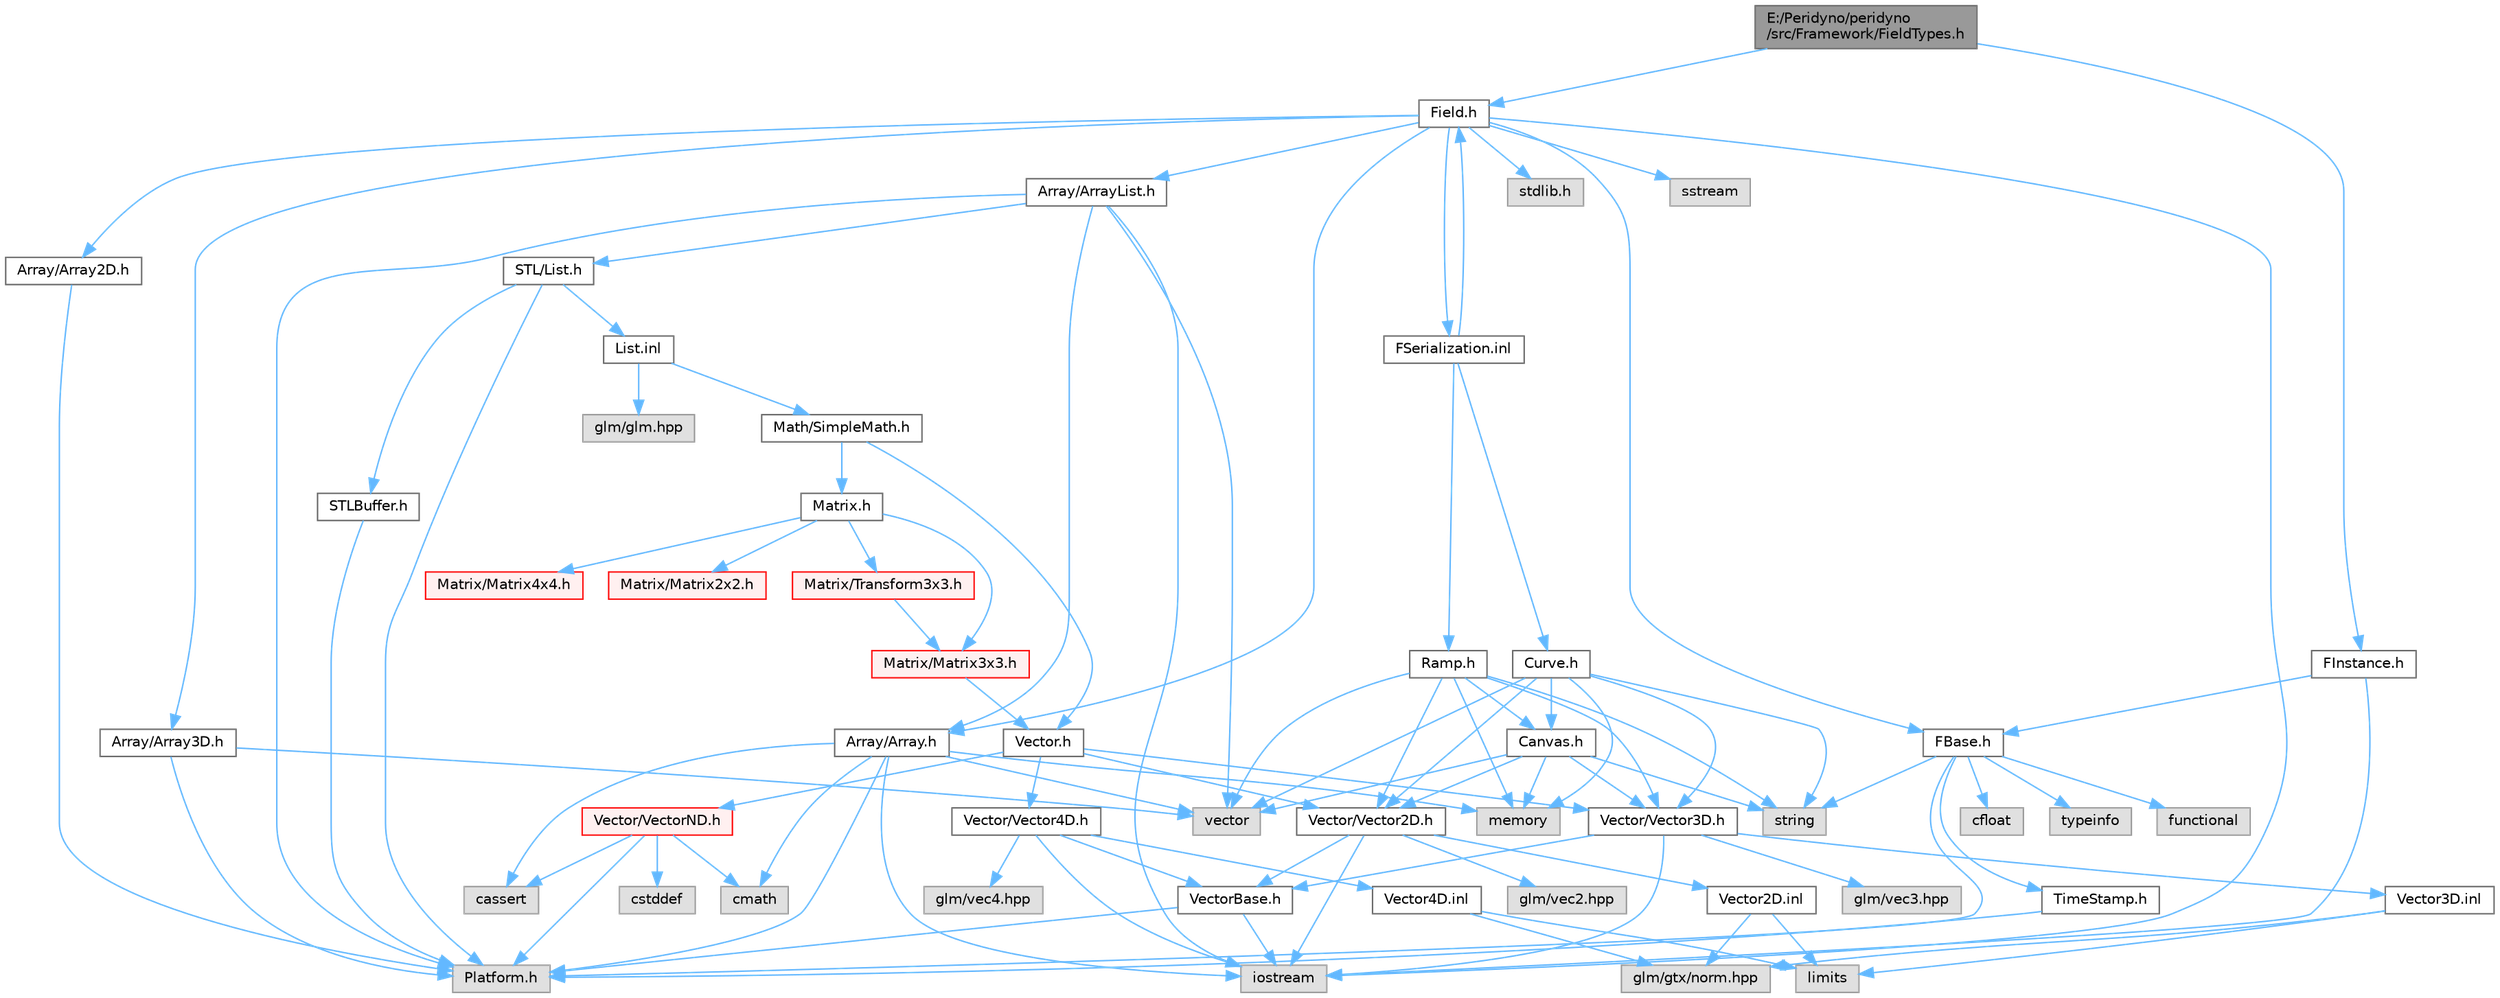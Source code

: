 digraph "E:/Peridyno/peridyno/src/Framework/FieldTypes.h"
{
 // LATEX_PDF_SIZE
  bgcolor="transparent";
  edge [fontname=Helvetica,fontsize=10,labelfontname=Helvetica,labelfontsize=10];
  node [fontname=Helvetica,fontsize=10,shape=box,height=0.2,width=0.4];
  Node1 [id="Node000001",label="E:/Peridyno/peridyno\l/src/Framework/FieldTypes.h",height=0.2,width=0.4,color="gray40", fillcolor="grey60", style="filled", fontcolor="black",tooltip=" "];
  Node1 -> Node2 [id="edge1_Node000001_Node000002",color="steelblue1",style="solid",tooltip=" "];
  Node2 [id="Node000002",label="Field.h",height=0.2,width=0.4,color="grey40", fillcolor="white", style="filled",URL="$_field_8h.html",tooltip=" "];
  Node2 -> Node3 [id="edge2_Node000002_Node000003",color="steelblue1",style="solid",tooltip=" "];
  Node3 [id="Node000003",label="iostream",height=0.2,width=0.4,color="grey60", fillcolor="#E0E0E0", style="filled",tooltip=" "];
  Node2 -> Node4 [id="edge3_Node000002_Node000004",color="steelblue1",style="solid",tooltip=" "];
  Node4 [id="Node000004",label="stdlib.h",height=0.2,width=0.4,color="grey60", fillcolor="#E0E0E0", style="filled",tooltip=" "];
  Node2 -> Node5 [id="edge4_Node000002_Node000005",color="steelblue1",style="solid",tooltip=" "];
  Node5 [id="Node000005",label="sstream",height=0.2,width=0.4,color="grey60", fillcolor="#E0E0E0", style="filled",tooltip=" "];
  Node2 -> Node6 [id="edge5_Node000002_Node000006",color="steelblue1",style="solid",tooltip=" "];
  Node6 [id="Node000006",label="FBase.h",height=0.2,width=0.4,color="grey40", fillcolor="white", style="filled",URL="$_f_base_8h.html",tooltip=" "];
  Node6 -> Node7 [id="edge6_Node000006_Node000007",color="steelblue1",style="solid",tooltip=" "];
  Node7 [id="Node000007",label="Platform.h",height=0.2,width=0.4,color="grey60", fillcolor="#E0E0E0", style="filled",tooltip=" "];
  Node6 -> Node8 [id="edge7_Node000006_Node000008",color="steelblue1",style="solid",tooltip=" "];
  Node8 [id="Node000008",label="TimeStamp.h",height=0.2,width=0.4,color="grey40", fillcolor="white", style="filled",URL="$_time_stamp_8h.html",tooltip=" "];
  Node8 -> Node7 [id="edge8_Node000008_Node000007",color="steelblue1",style="solid",tooltip=" "];
  Node6 -> Node9 [id="edge9_Node000006_Node000009",color="steelblue1",style="solid",tooltip=" "];
  Node9 [id="Node000009",label="typeinfo",height=0.2,width=0.4,color="grey60", fillcolor="#E0E0E0", style="filled",tooltip=" "];
  Node6 -> Node10 [id="edge10_Node000006_Node000010",color="steelblue1",style="solid",tooltip=" "];
  Node10 [id="Node000010",label="string",height=0.2,width=0.4,color="grey60", fillcolor="#E0E0E0", style="filled",tooltip=" "];
  Node6 -> Node11 [id="edge11_Node000006_Node000011",color="steelblue1",style="solid",tooltip=" "];
  Node11 [id="Node000011",label="functional",height=0.2,width=0.4,color="grey60", fillcolor="#E0E0E0", style="filled",tooltip=" "];
  Node6 -> Node12 [id="edge12_Node000006_Node000012",color="steelblue1",style="solid",tooltip=" "];
  Node12 [id="Node000012",label="cfloat",height=0.2,width=0.4,color="grey60", fillcolor="#E0E0E0", style="filled",tooltip=" "];
  Node2 -> Node13 [id="edge13_Node000002_Node000013",color="steelblue1",style="solid",tooltip=" "];
  Node13 [id="Node000013",label="Array/Array.h",height=0.2,width=0.4,color="grey40", fillcolor="white", style="filled",URL="$_array_8h.html",tooltip=" "];
  Node13 -> Node7 [id="edge14_Node000013_Node000007",color="steelblue1",style="solid",tooltip=" "];
  Node13 -> Node14 [id="edge15_Node000013_Node000014",color="steelblue1",style="solid",tooltip=" "];
  Node14 [id="Node000014",label="cassert",height=0.2,width=0.4,color="grey60", fillcolor="#E0E0E0", style="filled",tooltip=" "];
  Node13 -> Node15 [id="edge16_Node000013_Node000015",color="steelblue1",style="solid",tooltip=" "];
  Node15 [id="Node000015",label="vector",height=0.2,width=0.4,color="grey60", fillcolor="#E0E0E0", style="filled",tooltip=" "];
  Node13 -> Node3 [id="edge17_Node000013_Node000003",color="steelblue1",style="solid",tooltip=" "];
  Node13 -> Node16 [id="edge18_Node000013_Node000016",color="steelblue1",style="solid",tooltip=" "];
  Node16 [id="Node000016",label="memory",height=0.2,width=0.4,color="grey60", fillcolor="#E0E0E0", style="filled",tooltip=" "];
  Node13 -> Node17 [id="edge19_Node000013_Node000017",color="steelblue1",style="solid",tooltip=" "];
  Node17 [id="Node000017",label="cmath",height=0.2,width=0.4,color="grey60", fillcolor="#E0E0E0", style="filled",tooltip=" "];
  Node2 -> Node18 [id="edge20_Node000002_Node000018",color="steelblue1",style="solid",tooltip=" "];
  Node18 [id="Node000018",label="Array/Array2D.h",height=0.2,width=0.4,color="grey40", fillcolor="white", style="filled",URL="$_array2_d_8h.html",tooltip=" "];
  Node18 -> Node7 [id="edge21_Node000018_Node000007",color="steelblue1",style="solid",tooltip=" "];
  Node2 -> Node19 [id="edge22_Node000002_Node000019",color="steelblue1",style="solid",tooltip=" "];
  Node19 [id="Node000019",label="Array/Array3D.h",height=0.2,width=0.4,color="grey40", fillcolor="white", style="filled",URL="$_array3_d_8h.html",tooltip=" "];
  Node19 -> Node7 [id="edge23_Node000019_Node000007",color="steelblue1",style="solid",tooltip=" "];
  Node19 -> Node15 [id="edge24_Node000019_Node000015",color="steelblue1",style="solid",tooltip=" "];
  Node2 -> Node20 [id="edge25_Node000002_Node000020",color="steelblue1",style="solid",tooltip=" "];
  Node20 [id="Node000020",label="Array/ArrayList.h",height=0.2,width=0.4,color="grey40", fillcolor="white", style="filled",URL="$_array_list_8h.html",tooltip=" "];
  Node20 -> Node15 [id="edge26_Node000020_Node000015",color="steelblue1",style="solid",tooltip=" "];
  Node20 -> Node3 [id="edge27_Node000020_Node000003",color="steelblue1",style="solid",tooltip=" "];
  Node20 -> Node7 [id="edge28_Node000020_Node000007",color="steelblue1",style="solid",tooltip=" "];
  Node20 -> Node21 [id="edge29_Node000020_Node000021",color="steelblue1",style="solid",tooltip=" "];
  Node21 [id="Node000021",label="STL/List.h",height=0.2,width=0.4,color="grey40", fillcolor="white", style="filled",URL="$_list_8h.html",tooltip=" "];
  Node21 -> Node7 [id="edge30_Node000021_Node000007",color="steelblue1",style="solid",tooltip=" "];
  Node21 -> Node22 [id="edge31_Node000021_Node000022",color="steelblue1",style="solid",tooltip=" "];
  Node22 [id="Node000022",label="STLBuffer.h",height=0.2,width=0.4,color="grey40", fillcolor="white", style="filled",URL="$_s_t_l_buffer_8h.html",tooltip=" "];
  Node22 -> Node7 [id="edge32_Node000022_Node000007",color="steelblue1",style="solid",tooltip=" "];
  Node21 -> Node23 [id="edge33_Node000021_Node000023",color="steelblue1",style="solid",tooltip=" "];
  Node23 [id="Node000023",label="List.inl",height=0.2,width=0.4,color="grey40", fillcolor="white", style="filled",URL="$_list_8inl.html",tooltip=" "];
  Node23 -> Node24 [id="edge34_Node000023_Node000024",color="steelblue1",style="solid",tooltip=" "];
  Node24 [id="Node000024",label="Math/SimpleMath.h",height=0.2,width=0.4,color="grey40", fillcolor="white", style="filled",URL="$_simple_math_8h.html",tooltip=" "];
  Node24 -> Node25 [id="edge35_Node000024_Node000025",color="steelblue1",style="solid",tooltip=" "];
  Node25 [id="Node000025",label="Vector.h",height=0.2,width=0.4,color="grey40", fillcolor="white", style="filled",URL="$_vector_8h.html",tooltip=" "];
  Node25 -> Node26 [id="edge36_Node000025_Node000026",color="steelblue1",style="solid",tooltip=" "];
  Node26 [id="Node000026",label="Vector/Vector2D.h",height=0.2,width=0.4,color="grey40", fillcolor="white", style="filled",URL="$_vector2_d_8h.html",tooltip=" "];
  Node26 -> Node27 [id="edge37_Node000026_Node000027",color="steelblue1",style="solid",tooltip=" "];
  Node27 [id="Node000027",label="glm/vec2.hpp",height=0.2,width=0.4,color="grey60", fillcolor="#E0E0E0", style="filled",tooltip=" "];
  Node26 -> Node3 [id="edge38_Node000026_Node000003",color="steelblue1",style="solid",tooltip=" "];
  Node26 -> Node28 [id="edge39_Node000026_Node000028",color="steelblue1",style="solid",tooltip=" "];
  Node28 [id="Node000028",label="VectorBase.h",height=0.2,width=0.4,color="grey40", fillcolor="white", style="filled",URL="$_vector_base_8h.html",tooltip=" "];
  Node28 -> Node3 [id="edge40_Node000028_Node000003",color="steelblue1",style="solid",tooltip=" "];
  Node28 -> Node7 [id="edge41_Node000028_Node000007",color="steelblue1",style="solid",tooltip=" "];
  Node26 -> Node29 [id="edge42_Node000026_Node000029",color="steelblue1",style="solid",tooltip=" "];
  Node29 [id="Node000029",label="Vector2D.inl",height=0.2,width=0.4,color="grey40", fillcolor="white", style="filled",URL="$_vector2_d_8inl.html",tooltip=" "];
  Node29 -> Node30 [id="edge43_Node000029_Node000030",color="steelblue1",style="solid",tooltip=" "];
  Node30 [id="Node000030",label="limits",height=0.2,width=0.4,color="grey60", fillcolor="#E0E0E0", style="filled",tooltip=" "];
  Node29 -> Node31 [id="edge44_Node000029_Node000031",color="steelblue1",style="solid",tooltip=" "];
  Node31 [id="Node000031",label="glm/gtx/norm.hpp",height=0.2,width=0.4,color="grey60", fillcolor="#E0E0E0", style="filled",tooltip=" "];
  Node25 -> Node32 [id="edge45_Node000025_Node000032",color="steelblue1",style="solid",tooltip=" "];
  Node32 [id="Node000032",label="Vector/Vector3D.h",height=0.2,width=0.4,color="grey40", fillcolor="white", style="filled",URL="$_vector3_d_8h.html",tooltip=" "];
  Node32 -> Node33 [id="edge46_Node000032_Node000033",color="steelblue1",style="solid",tooltip=" "];
  Node33 [id="Node000033",label="glm/vec3.hpp",height=0.2,width=0.4,color="grey60", fillcolor="#E0E0E0", style="filled",tooltip=" "];
  Node32 -> Node3 [id="edge47_Node000032_Node000003",color="steelblue1",style="solid",tooltip=" "];
  Node32 -> Node28 [id="edge48_Node000032_Node000028",color="steelblue1",style="solid",tooltip=" "];
  Node32 -> Node34 [id="edge49_Node000032_Node000034",color="steelblue1",style="solid",tooltip=" "];
  Node34 [id="Node000034",label="Vector3D.inl",height=0.2,width=0.4,color="grey40", fillcolor="white", style="filled",URL="$_vector3_d_8inl.html",tooltip=" "];
  Node34 -> Node30 [id="edge50_Node000034_Node000030",color="steelblue1",style="solid",tooltip=" "];
  Node34 -> Node31 [id="edge51_Node000034_Node000031",color="steelblue1",style="solid",tooltip=" "];
  Node25 -> Node35 [id="edge52_Node000025_Node000035",color="steelblue1",style="solid",tooltip=" "];
  Node35 [id="Node000035",label="Vector/Vector4D.h",height=0.2,width=0.4,color="grey40", fillcolor="white", style="filled",URL="$_vector4_d_8h.html",tooltip=" "];
  Node35 -> Node36 [id="edge53_Node000035_Node000036",color="steelblue1",style="solid",tooltip=" "];
  Node36 [id="Node000036",label="glm/vec4.hpp",height=0.2,width=0.4,color="grey60", fillcolor="#E0E0E0", style="filled",tooltip=" "];
  Node35 -> Node3 [id="edge54_Node000035_Node000003",color="steelblue1",style="solid",tooltip=" "];
  Node35 -> Node28 [id="edge55_Node000035_Node000028",color="steelblue1",style="solid",tooltip=" "];
  Node35 -> Node37 [id="edge56_Node000035_Node000037",color="steelblue1",style="solid",tooltip=" "];
  Node37 [id="Node000037",label="Vector4D.inl",height=0.2,width=0.4,color="grey40", fillcolor="white", style="filled",URL="$_vector4_d_8inl.html",tooltip=" "];
  Node37 -> Node30 [id="edge57_Node000037_Node000030",color="steelblue1",style="solid",tooltip=" "];
  Node37 -> Node31 [id="edge58_Node000037_Node000031",color="steelblue1",style="solid",tooltip=" "];
  Node25 -> Node38 [id="edge59_Node000025_Node000038",color="steelblue1",style="solid",tooltip=" "];
  Node38 [id="Node000038",label="Vector/VectorND.h",height=0.2,width=0.4,color="red", fillcolor="#FFF0F0", style="filled",URL="$_vector_n_d_8h.html",tooltip=" "];
  Node38 -> Node39 [id="edge60_Node000038_Node000039",color="steelblue1",style="solid",tooltip=" "];
  Node39 [id="Node000039",label="cstddef",height=0.2,width=0.4,color="grey60", fillcolor="#E0E0E0", style="filled",tooltip=" "];
  Node38 -> Node17 [id="edge61_Node000038_Node000017",color="steelblue1",style="solid",tooltip=" "];
  Node38 -> Node14 [id="edge62_Node000038_Node000014",color="steelblue1",style="solid",tooltip=" "];
  Node38 -> Node7 [id="edge63_Node000038_Node000007",color="steelblue1",style="solid",tooltip=" "];
  Node24 -> Node43 [id="edge64_Node000024_Node000043",color="steelblue1",style="solid",tooltip=" "];
  Node43 [id="Node000043",label="Matrix.h",height=0.2,width=0.4,color="grey40", fillcolor="white", style="filled",URL="$_matrix_8h.html",tooltip=" "];
  Node43 -> Node44 [id="edge65_Node000043_Node000044",color="steelblue1",style="solid",tooltip=" "];
  Node44 [id="Node000044",label="Matrix/Matrix2x2.h",height=0.2,width=0.4,color="red", fillcolor="#FFF0F0", style="filled",URL="$_matrix2x2_8h.html",tooltip=" "];
  Node43 -> Node49 [id="edge66_Node000043_Node000049",color="steelblue1",style="solid",tooltip=" "];
  Node49 [id="Node000049",label="Matrix/Matrix3x3.h",height=0.2,width=0.4,color="red", fillcolor="#FFF0F0", style="filled",URL="$_matrix3x3_8h.html",tooltip=" "];
  Node49 -> Node25 [id="edge67_Node000049_Node000025",color="steelblue1",style="solid",tooltip=" "];
  Node43 -> Node52 [id="edge68_Node000043_Node000052",color="steelblue1",style="solid",tooltip=" "];
  Node52 [id="Node000052",label="Matrix/Matrix4x4.h",height=0.2,width=0.4,color="red", fillcolor="#FFF0F0", style="filled",URL="$_matrix4x4_8h.html",tooltip=" "];
  Node43 -> Node55 [id="edge69_Node000043_Node000055",color="steelblue1",style="solid",tooltip=" "];
  Node55 [id="Node000055",label="Matrix/Transform3x3.h",height=0.2,width=0.4,color="red", fillcolor="#FFF0F0", style="filled",URL="$_transform3x3_8h.html",tooltip=" "];
  Node55 -> Node49 [id="edge70_Node000055_Node000049",color="steelblue1",style="solid",tooltip=" "];
  Node23 -> Node60 [id="edge71_Node000023_Node000060",color="steelblue1",style="solid",tooltip=" "];
  Node60 [id="Node000060",label="glm/glm.hpp",height=0.2,width=0.4,color="grey60", fillcolor="#E0E0E0", style="filled",tooltip=" "];
  Node20 -> Node13 [id="edge72_Node000020_Node000013",color="steelblue1",style="solid",tooltip=" "];
  Node2 -> Node61 [id="edge73_Node000002_Node000061",color="steelblue1",style="solid",tooltip=" "];
  Node61 [id="Node000061",label="FSerialization.inl",height=0.2,width=0.4,color="grey40", fillcolor="white", style="filled",URL="$_f_serialization_8inl.html",tooltip=" "];
  Node61 -> Node2 [id="edge74_Node000061_Node000002",color="steelblue1",style="solid",tooltip=" "];
  Node61 -> Node62 [id="edge75_Node000061_Node000062",color="steelblue1",style="solid",tooltip=" "];
  Node62 [id="Node000062",label="Ramp.h",height=0.2,width=0.4,color="grey40", fillcolor="white", style="filled",URL="$_ramp_8h.html",tooltip=" "];
  Node62 -> Node15 [id="edge76_Node000062_Node000015",color="steelblue1",style="solid",tooltip=" "];
  Node62 -> Node16 [id="edge77_Node000062_Node000016",color="steelblue1",style="solid",tooltip=" "];
  Node62 -> Node10 [id="edge78_Node000062_Node000010",color="steelblue1",style="solid",tooltip=" "];
  Node62 -> Node26 [id="edge79_Node000062_Node000026",color="steelblue1",style="solid",tooltip=" "];
  Node62 -> Node32 [id="edge80_Node000062_Node000032",color="steelblue1",style="solid",tooltip=" "];
  Node62 -> Node63 [id="edge81_Node000062_Node000063",color="steelblue1",style="solid",tooltip=" "];
  Node63 [id="Node000063",label="Canvas.h",height=0.2,width=0.4,color="grey40", fillcolor="white", style="filled",URL="$_canvas_8h.html",tooltip=" "];
  Node63 -> Node15 [id="edge82_Node000063_Node000015",color="steelblue1",style="solid",tooltip=" "];
  Node63 -> Node16 [id="edge83_Node000063_Node000016",color="steelblue1",style="solid",tooltip=" "];
  Node63 -> Node10 [id="edge84_Node000063_Node000010",color="steelblue1",style="solid",tooltip=" "];
  Node63 -> Node26 [id="edge85_Node000063_Node000026",color="steelblue1",style="solid",tooltip=" "];
  Node63 -> Node32 [id="edge86_Node000063_Node000032",color="steelblue1",style="solid",tooltip=" "];
  Node61 -> Node64 [id="edge87_Node000061_Node000064",color="steelblue1",style="solid",tooltip=" "];
  Node64 [id="Node000064",label="Curve.h",height=0.2,width=0.4,color="grey40", fillcolor="white", style="filled",URL="$_curve_8h.html",tooltip=" "];
  Node64 -> Node15 [id="edge88_Node000064_Node000015",color="steelblue1",style="solid",tooltip=" "];
  Node64 -> Node16 [id="edge89_Node000064_Node000016",color="steelblue1",style="solid",tooltip=" "];
  Node64 -> Node10 [id="edge90_Node000064_Node000010",color="steelblue1",style="solid",tooltip=" "];
  Node64 -> Node26 [id="edge91_Node000064_Node000026",color="steelblue1",style="solid",tooltip=" "];
  Node64 -> Node32 [id="edge92_Node000064_Node000032",color="steelblue1",style="solid",tooltip=" "];
  Node64 -> Node63 [id="edge93_Node000064_Node000063",color="steelblue1",style="solid",tooltip=" "];
  Node1 -> Node65 [id="edge94_Node000001_Node000065",color="steelblue1",style="solid",tooltip=" "];
  Node65 [id="Node000065",label="FInstance.h",height=0.2,width=0.4,color="grey40", fillcolor="white", style="filled",URL="$_f_instance_8h.html",tooltip=" "];
  Node65 -> Node3 [id="edge95_Node000065_Node000003",color="steelblue1",style="solid",tooltip=" "];
  Node65 -> Node6 [id="edge96_Node000065_Node000006",color="steelblue1",style="solid",tooltip=" "];
}
